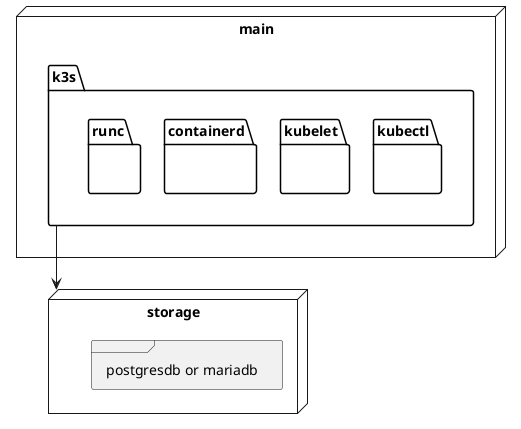 @startuml
node main {
    package k3s {
        package kubectl {
            label " "
        }
        package kubelet {
            label "  "
        }
        package containerd {
            label "   "
        }
        package runc {
            label "     "
        }
    }
}

node storage {
    frame db as "postgresdb or mariadb"
}

k3s --> storage
@endulm